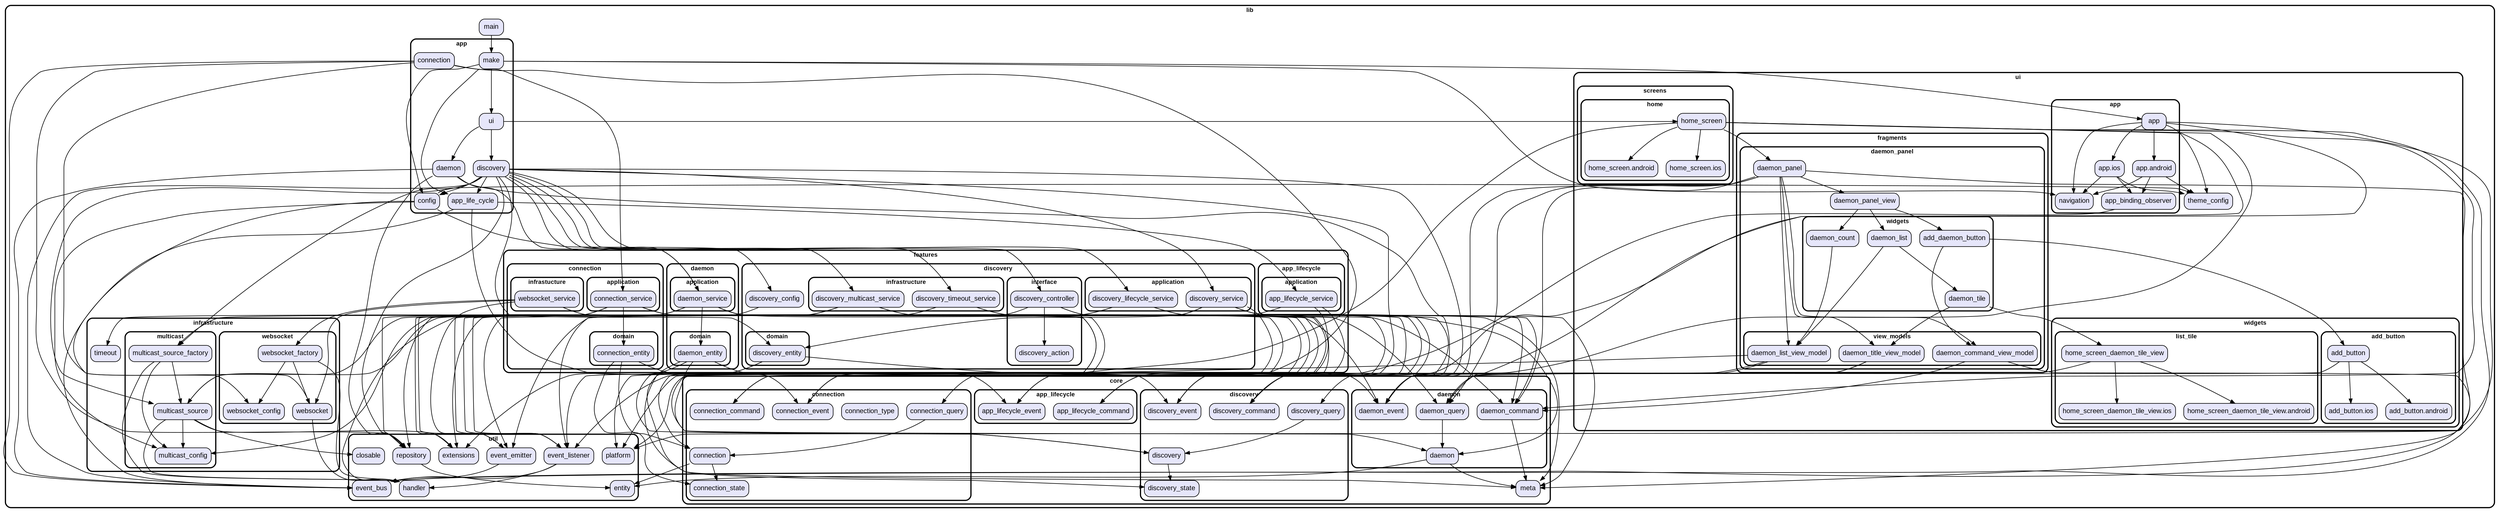digraph "" {
  graph [style=rounded fontname="Arial Black" fontsize=13 penwidth=2.6];
  node [shape=rect style="filled,rounded" fontname=Arial fontsize=15 fillcolor=Lavender penwidth=1.3];
  edge [penwidth=1.3];
  "/ui/fragments/daemon_panel/view_models/daemon_command_view_model.dart" [label="daemon_command_view_model"];
  "/ui/fragments/daemon_panel/view_models/daemon_title_view_model.dart" [label="daemon_title_view_model"];
  "/ui/fragments/daemon_panel/view_models/daemon_list_view_model.dart" [label="daemon_list_view_model"];
  "/ui/fragments/daemon_panel/daemon_panel.dart" [label="daemon_panel"];
  "/ui/fragments/daemon_panel/daemon_panel_view.dart" [label="daemon_panel_view"];
  "/ui/fragments/daemon_panel/widgets/daemon_tile.dart" [label="daemon_tile"];
  "/ui/fragments/daemon_panel/widgets/daemon_list.dart" [label="daemon_list"];
  "/ui/fragments/daemon_panel/widgets/daemon_count.dart" [label="daemon_count"];
  "/ui/fragments/daemon_panel/widgets/add_daemon_button.dart" [label="add_daemon_button"];
  "/ui/app/app.android.dart" [label="app.android"];
  "/ui/app/app_binding_observer.dart" [label="app_binding_observer"];
  "/ui/app/app.ios.dart" [label="app.ios"];
  "/ui/app/navigation.dart" [label="navigation"];
  "/ui/app/app.dart" [label="app"];
  "/ui/screens/home/home_screen.android.dart" [label="home_screen.android"];
  "/ui/screens/home/home_screen.ios.dart" [label="home_screen.ios"];
  "/ui/screens/home/home_screen.dart" [label="home_screen"];
  "/ui/theme_config.dart" [label="theme_config"];
  "/ui/widgets/list_tile/home_screen_daemon_tile_view.ios.dart" [label="home_screen_daemon_tile_view.ios"];
  "/ui/widgets/list_tile/home_screen_daemon_tile_view.android.dart" [label="home_screen_daemon_tile_view.android"];
  "/ui/widgets/list_tile/home_screen_daemon_tile_view.dart" [label="home_screen_daemon_tile_view"];
  "/ui/widgets/add_button/add_button.dart" [label="add_button"];
  "/ui/widgets/add_button/add_button.ios.dart" [label="add_button.ios"];
  "/ui/widgets/add_button/add_button.android.dart" [label="add_button.android"];
  "/core/meta.dart" [label="meta"];
  "/core/connection/connection_command.dart" [label="connection_command"];
  "/core/connection/connection_type.dart" [label="connection_type"];
  "/core/connection/connection.dart" [label="connection"];
  "/core/connection/connection_state.dart" [label="connection_state"];
  "/core/connection/connection_query.dart" [label="connection_query"];
  "/core/connection/connection_event.dart" [label="connection_event"];
  "/core/discovery/discovery_state.dart" [label="discovery_state"];
  "/core/discovery/discovery_query.dart" [label="discovery_query"];
  "/core/discovery/discovery_event.dart" [label="discovery_event"];
  "/core/discovery/discovery_command.dart" [label="discovery_command"];
  "/core/discovery/discovery.dart" [label="discovery"];
  "/core/daemon/daemon.dart" [label="daemon"];
  "/core/daemon/daemon_query.dart" [label="daemon_query"];
  "/core/daemon/daemon_event.dart" [label="daemon_event"];
  "/core/daemon/daemon_command.dart" [label="daemon_command"];
  "/core/app_lifecycle/app_lifecycle_command.dart" [label="app_lifecycle_command"];
  "/core/app_lifecycle/app_lifecycle_event.dart" [label="app_lifecycle_event"];
  "/app/daemon.dart" [label="daemon"];
  "/app/ui.dart" [label="ui"];
  "/app/config.dart" [label="config"];
  "/app/connection.dart" [label="connection"];
  "/app/app_life_cycle.dart" [label="app_life_cycle"];
  "/app/discovery.dart" [label="discovery"];
  "/app/make.dart" [label="make"];
  "/util/handler.dart" [label="handler"];
  "/util/event_bus.dart" [label="event_bus"];
  "/util/extensions.dart" [label="extensions"];
  "/util/repository.dart" [label="repository"];
  "/util/event_emitter.dart" [label="event_emitter"];
  "/util/platform.dart" [label="platform"];
  "/util/event_listener.dart" [label="event_listener"];
  "/util/closable.dart" [label="closable"];
  "/util/entity.dart" [label="entity"];
  "/features/connection/infrastucture/websocket_service.dart" [label="websocket_service"];
  "/features/connection/application/connection_service.dart" [label="connection_service"];
  "/features/connection/domain/connection_entity.dart" [label="connection_entity"];
  "/features/discovery/interface/discovery_controller.dart" [label="discovery_controller"];
  "/features/discovery/interface/discovery_action.dart" [label="discovery_action"];
  "/features/discovery/discovery_config.dart" [label="discovery_config"];
  "/features/discovery/application/discovery_lifecycle_service.dart" [label="discovery_lifecycle_service"];
  "/features/discovery/application/discovery_service.dart" [label="discovery_service"];
  "/features/discovery/infrastructure/discovery_multicast_service.dart" [label="discovery_multicast_service"];
  "/features/discovery/infrastructure/discovery_timeout_service.dart" [label="discovery_timeout_service"];
  "/features/discovery/domain/discovery_entity.dart" [label="discovery_entity"];
  "/features/daemon/application/daemon_service.dart" [label="daemon_service"];
  "/features/daemon/domain/daemon_entity.dart" [label="daemon_entity"];
  "/features/app_lifecycle/application/app_lifecycle_service.dart" [label="app_lifecycle_service"];
  "/main.dart" [label="main"];
  "/infrastructure/websocket/websocket_config.dart" [label="websocket_config"];
  "/infrastructure/websocket/websocket.dart" [label="websocket"];
  "/infrastructure/websocket/websocket_factory.dart" [label="websocket_factory"];
  "/infrastructure/multicast/multicast_source_factory.dart" [label="multicast_source_factory"];
  "/infrastructure/multicast/multicast_source.dart" [label="multicast_source"];
  "/infrastructure/multicast/multicast_config.dart" [label="multicast_config"];
  "/infrastructure/timeout.dart" [label="timeout"];
  subgraph "cluster~" {
    label="lib";
    "/main.dart";
    subgraph "cluster~/ui" {
      label="ui";
      "/ui/theme_config.dart";
      subgraph "cluster~/ui/fragments" {
        label="fragments";
        subgraph "cluster~/ui/fragments/daemon_panel" {
          label="daemon_panel";
          "/ui/fragments/daemon_panel/daemon_panel.dart";
          "/ui/fragments/daemon_panel/daemon_panel_view.dart";
          subgraph "cluster~/ui/fragments/daemon_panel/view_models" {
            label="view_models";
            "/ui/fragments/daemon_panel/view_models/daemon_command_view_model.dart";
            "/ui/fragments/daemon_panel/view_models/daemon_title_view_model.dart";
            "/ui/fragments/daemon_panel/view_models/daemon_list_view_model.dart";
          }
          subgraph "cluster~/ui/fragments/daemon_panel/widgets" {
            label="widgets";
            "/ui/fragments/daemon_panel/widgets/daemon_tile.dart";
            "/ui/fragments/daemon_panel/widgets/daemon_list.dart";
            "/ui/fragments/daemon_panel/widgets/daemon_count.dart";
            "/ui/fragments/daemon_panel/widgets/add_daemon_button.dart";
          }
        }
      }
      subgraph "cluster~/ui/app" {
        label="app";
        "/ui/app/app.android.dart";
        "/ui/app/app_binding_observer.dart";
        "/ui/app/app.ios.dart";
        "/ui/app/navigation.dart";
        "/ui/app/app.dart";
      }
      subgraph "cluster~/ui/screens" {
        label="screens";
        subgraph "cluster~/ui/screens/home" {
          label="home";
          "/ui/screens/home/home_screen.android.dart";
          "/ui/screens/home/home_screen.ios.dart";
          "/ui/screens/home/home_screen.dart";
        }
      }
      subgraph "cluster~/ui/widgets" {
        label="widgets";
        subgraph "cluster~/ui/widgets/list_tile" {
          label="list_tile";
          "/ui/widgets/list_tile/home_screen_daemon_tile_view.ios.dart";
          "/ui/widgets/list_tile/home_screen_daemon_tile_view.android.dart";
          "/ui/widgets/list_tile/home_screen_daemon_tile_view.dart";
        }
        subgraph "cluster~/ui/widgets/add_button" {
          label="add_button";
          "/ui/widgets/add_button/add_button.dart";
          "/ui/widgets/add_button/add_button.ios.dart";
          "/ui/widgets/add_button/add_button.android.dart";
        }
      }
    }
    subgraph "cluster~/core" {
      label="core";
      "/core/meta.dart";
      subgraph "cluster~/core/connection" {
        label="connection";
        "/core/connection/connection_command.dart";
        "/core/connection/connection_type.dart";
        "/core/connection/connection.dart";
        "/core/connection/connection_state.dart";
        "/core/connection/connection_query.dart";
        "/core/connection/connection_event.dart";
      }
      subgraph "cluster~/core/discovery" {
        label="discovery";
        "/core/discovery/discovery_state.dart";
        "/core/discovery/discovery_query.dart";
        "/core/discovery/discovery_event.dart";
        "/core/discovery/discovery_command.dart";
        "/core/discovery/discovery.dart";
      }
      subgraph "cluster~/core/daemon" {
        label="daemon";
        "/core/daemon/daemon.dart";
        "/core/daemon/daemon_query.dart";
        "/core/daemon/daemon_event.dart";
        "/core/daemon/daemon_command.dart";
      }
      subgraph "cluster~/core/app_lifecycle" {
        label="app_lifecycle";
        "/core/app_lifecycle/app_lifecycle_command.dart";
        "/core/app_lifecycle/app_lifecycle_event.dart";
      }
    }
    subgraph "cluster~/app" {
      label="app";
      "/app/daemon.dart";
      "/app/ui.dart";
      "/app/config.dart";
      "/app/connection.dart";
      "/app/app_life_cycle.dart";
      "/app/discovery.dart";
      "/app/make.dart";
    }
    subgraph "cluster~/util" {
      label="util";
      "/util/handler.dart";
      "/util/event_bus.dart";
      "/util/extensions.dart";
      "/util/repository.dart";
      "/util/event_emitter.dart";
      "/util/platform.dart";
      "/util/event_listener.dart";
      "/util/closable.dart";
      "/util/entity.dart";
    }
    subgraph "cluster~/features" {
      label="features";
      subgraph "cluster~/features/connection" {
        label="connection";
        subgraph "cluster~/features/connection/infrastucture" {
          label="infrastucture";
          "/features/connection/infrastucture/websocket_service.dart";
        }
        subgraph "cluster~/features/connection/application" {
          label="application";
          "/features/connection/application/connection_service.dart";
        }
        subgraph "cluster~/features/connection/domain" {
          label="domain";
          "/features/connection/domain/connection_entity.dart";
        }
      }
      subgraph "cluster~/features/discovery" {
        label="discovery";
        "/features/discovery/discovery_config.dart";
        subgraph "cluster~/features/discovery/interface" {
          label="interface";
          "/features/discovery/interface/discovery_controller.dart";
          "/features/discovery/interface/discovery_action.dart";
        }
        subgraph "cluster~/features/discovery/application" {
          label="application";
          "/features/discovery/application/discovery_lifecycle_service.dart";
          "/features/discovery/application/discovery_service.dart";
        }
        subgraph "cluster~/features/discovery/infrastructure" {
          label="infrastructure";
          "/features/discovery/infrastructure/discovery_multicast_service.dart";
          "/features/discovery/infrastructure/discovery_timeout_service.dart";
        }
        subgraph "cluster~/features/discovery/domain" {
          label="domain";
          "/features/discovery/domain/discovery_entity.dart";
        }
      }
      subgraph "cluster~/features/daemon" {
        label="daemon";
        subgraph "cluster~/features/daemon/application" {
          label="application";
          "/features/daemon/application/daemon_service.dart";
        }
        subgraph "cluster~/features/daemon/domain" {
          label="domain";
          "/features/daemon/domain/daemon_entity.dart";
        }
      }
      subgraph "cluster~/features/app_lifecycle" {
        label="app_lifecycle";
        subgraph "cluster~/features/app_lifecycle/application" {
          label="application";
          "/features/app_lifecycle/application/app_lifecycle_service.dart";
        }
      }
    }
    subgraph "cluster~/infrastructure" {
      label="infrastructure";
      "/infrastructure/timeout.dart";
      subgraph "cluster~/infrastructure/websocket" {
        label="websocket";
        "/infrastructure/websocket/websocket_config.dart";
        "/infrastructure/websocket/websocket.dart";
        "/infrastructure/websocket/websocket_factory.dart";
      }
      subgraph "cluster~/infrastructure/multicast" {
        label="multicast";
        "/infrastructure/multicast/multicast_source_factory.dart";
        "/infrastructure/multicast/multicast_source.dart";
        "/infrastructure/multicast/multicast_config.dart";
      }
    }
  }
  "/ui/fragments/daemon_panel/view_models/daemon_command_view_model.dart" -> "/core/daemon/daemon_command.dart";
  "/ui/fragments/daemon_panel/view_models/daemon_command_view_model.dart" -> "/core/meta.dart";
  "/ui/fragments/daemon_panel/view_models/daemon_title_view_model.dart" -> "/core/daemon/daemon_event.dart";
  "/ui/fragments/daemon_panel/view_models/daemon_title_view_model.dart" -> "/core/daemon/daemon_query.dart";
  "/ui/fragments/daemon_panel/view_models/daemon_title_view_model.dart" -> "/util/event_listener.dart";
  "/ui/fragments/daemon_panel/view_models/daemon_list_view_model.dart" -> "/core/daemon/daemon_event.dart";
  "/ui/fragments/daemon_panel/view_models/daemon_list_view_model.dart" -> "/core/daemon/daemon_query.dart";
  "/ui/fragments/daemon_panel/view_models/daemon_list_view_model.dart" -> "/util/event_listener.dart";
  "/ui/fragments/daemon_panel/daemon_panel.dart" -> "/core/daemon/daemon_command.dart";
  "/ui/fragments/daemon_panel/daemon_panel.dart" -> "/core/daemon/daemon_event.dart";
  "/ui/fragments/daemon_panel/daemon_panel.dart" -> "/core/daemon/daemon_query.dart";
  "/ui/fragments/daemon_panel/daemon_panel.dart" -> "/ui/fragments/daemon_panel/daemon_panel_view.dart";
  "/ui/fragments/daemon_panel/daemon_panel.dart" -> "/ui/fragments/daemon_panel/view_models/daemon_command_view_model.dart";
  "/ui/fragments/daemon_panel/daemon_panel.dart" -> "/ui/fragments/daemon_panel/view_models/daemon_list_view_model.dart";
  "/ui/fragments/daemon_panel/daemon_panel.dart" -> "/ui/fragments/daemon_panel/view_models/daemon_title_view_model.dart";
  "/ui/fragments/daemon_panel/daemon_panel.dart" -> "/util/event_bus.dart";
  "/ui/fragments/daemon_panel/daemon_panel_view.dart" -> "/ui/fragments/daemon_panel/widgets/add_daemon_button.dart";
  "/ui/fragments/daemon_panel/daemon_panel_view.dart" -> "/ui/fragments/daemon_panel/widgets/daemon_list.dart";
  "/ui/fragments/daemon_panel/daemon_panel_view.dart" -> "/ui/fragments/daemon_panel/widgets/daemon_count.dart";
  "/ui/fragments/daemon_panel/widgets/daemon_tile.dart" -> "/ui/fragments/daemon_panel/view_models/daemon_title_view_model.dart";
  "/ui/fragments/daemon_panel/widgets/daemon_tile.dart" -> "/ui/widgets/list_tile/home_screen_daemon_tile_view.dart";
  "/ui/fragments/daemon_panel/widgets/daemon_list.dart" -> "/ui/fragments/daemon_panel/view_models/daemon_list_view_model.dart";
  "/ui/fragments/daemon_panel/widgets/daemon_list.dart" -> "/ui/fragments/daemon_panel/widgets/daemon_tile.dart";
  "/ui/fragments/daemon_panel/widgets/daemon_count.dart" -> "/ui/fragments/daemon_panel/view_models/daemon_list_view_model.dart";
  "/ui/fragments/daemon_panel/widgets/add_daemon_button.dart" -> "/ui/fragments/daemon_panel/view_models/daemon_command_view_model.dart";
  "/ui/fragments/daemon_panel/widgets/add_daemon_button.dart" -> "/ui/widgets/add_button/add_button.dart";
  "/ui/app/app.android.dart" -> "/ui/app/app_binding_observer.dart";
  "/ui/app/app.android.dart" -> "/ui/app/navigation.dart";
  "/ui/app/app.android.dart" -> "/ui/theme_config.dart";
  "/ui/app/app_binding_observer.dart" -> "/core/app_lifecycle/app_lifecycle_command.dart";
  "/ui/app/app.ios.dart" -> "/ui/app/app_binding_observer.dart";
  "/ui/app/app.ios.dart" -> "/ui/app/navigation.dart";
  "/ui/app/app.ios.dart" -> "/ui/theme_config.dart";
  "/ui/app/app.dart" -> "/core/app_lifecycle/app_lifecycle_command.dart";
  "/ui/app/app.dart" -> "/ui/app/app.android.dart";
  "/ui/app/app.dart" -> "/ui/app/app.ios.dart";
  "/ui/app/app.dart" -> "/ui/app/navigation.dart";
  "/ui/app/app.dart" -> "/ui/theme_config.dart";
  "/ui/app/app.dart" -> "/util/platform.dart";
  "/ui/screens/home/home_screen.dart" -> "/core/daemon/daemon_command.dart";
  "/ui/screens/home/home_screen.dart" -> "/core/daemon/daemon_event.dart";
  "/ui/screens/home/home_screen.dart" -> "/core/daemon/daemon_query.dart";
  "/ui/screens/home/home_screen.dart" -> "/ui/fragments/daemon_panel/daemon_panel.dart";
  "/ui/screens/home/home_screen.dart" -> "/ui/screens/home/home_screen.android.dart";
  "/ui/screens/home/home_screen.dart" -> "/ui/screens/home/home_screen.ios.dart";
  "/ui/screens/home/home_screen.dart" -> "/util/event_bus.dart";
  "/ui/screens/home/home_screen.dart" -> "/util/platform.dart";
  "/ui/widgets/list_tile/home_screen_daemon_tile_view.dart" -> "/ui/widgets/list_tile/home_screen_daemon_tile_view.android.dart";
  "/ui/widgets/list_tile/home_screen_daemon_tile_view.dart" -> "/ui/widgets/list_tile/home_screen_daemon_tile_view.ios.dart";
  "/ui/widgets/list_tile/home_screen_daemon_tile_view.dart" -> "/util/platform.dart";
  "/ui/widgets/add_button/add_button.dart" -> "/ui/widgets/add_button/add_button.android.dart";
  "/ui/widgets/add_button/add_button.dart" -> "/ui/widgets/add_button/add_button.ios.dart";
  "/ui/widgets/add_button/add_button.dart" -> "/util/platform.dart";
  "/core/connection/connection.dart" -> "/core/connection/connection_state.dart";
  "/core/connection/connection.dart" -> "/util/entity.dart";
  "/core/connection/connection_query.dart" -> "/core/connection/connection.dart";
  "/core/discovery/discovery_query.dart" -> "/core/discovery/discovery.dart";
  "/core/discovery/discovery.dart" -> "/core/discovery/discovery_state.dart";
  "/core/daemon/daemon.dart" -> "/core/meta.dart";
  "/core/daemon/daemon.dart" -> "/util/entity.dart";
  "/core/daemon/daemon_query.dart" -> "/core/daemon/daemon.dart";
  "/core/daemon/daemon_command.dart" -> "/core/meta.dart";
  "/app/daemon.dart" -> "/core/daemon/daemon_event.dart";
  "/app/daemon.dart" -> "/features/daemon/application/daemon_service.dart";
  "/app/daemon.dart" -> "/util/event_bus.dart";
  "/app/daemon.dart" -> "/util/repository.dart";
  "/app/ui.dart" -> "/app/daemon.dart";
  "/app/ui.dart" -> "/app/discovery.dart";
  "/app/ui.dart" -> "/ui/screens/home/home_screen.dart";
  "/app/config.dart" -> "/features/discovery/discovery_config.dart";
  "/app/config.dart" -> "/infrastructure/multicast/multicast_config.dart";
  "/app/config.dart" -> "/infrastructure/websocket/websocket_config.dart";
  "/app/config.dart" -> "/ui/theme_config.dart";
  "/app/connection.dart" -> "/core/connection/connection_event.dart";
  "/app/connection.dart" -> "/features/connection/application/connection_service.dart";
  "/app/connection.dart" -> "/infrastructure/websocket/websocket.dart";
  "/app/connection.dart" -> "/util/event_bus.dart";
  "/app/connection.dart" -> "/util/repository.dart";
  "/app/app_life_cycle.dart" -> "/core/app_lifecycle/app_lifecycle_event.dart";
  "/app/app_life_cycle.dart" -> "/features/app_lifecycle/application/app_lifecycle_service.dart";
  "/app/app_life_cycle.dart" -> "/util/event_bus.dart";
  "/app/discovery.dart" -> "/app/app_life_cycle.dart";
  "/app/discovery.dart" -> "/app/config.dart";
  "/app/discovery.dart" -> "/core/daemon/daemon_event.dart";
  "/app/discovery.dart" -> "/core/discovery/discovery_event.dart";
  "/app/discovery.dart" -> "/features/daemon/application/daemon_service.dart";
  "/app/discovery.dart" -> "/features/discovery/application/discovery_lifecycle_service.dart";
  "/app/discovery.dart" -> "/features/discovery/application/discovery_service.dart";
  "/app/discovery.dart" -> "/features/discovery/domain/discovery_entity.dart";
  "/app/discovery.dart" -> "/features/discovery/infrastructure/discovery_multicast_service.dart";
  "/app/discovery.dart" -> "/features/discovery/infrastructure/discovery_timeout_service.dart";
  "/app/discovery.dart" -> "/features/discovery/interface/discovery_controller.dart";
  "/app/discovery.dart" -> "/infrastructure/multicast/multicast_source.dart";
  "/app/discovery.dart" -> "/infrastructure/multicast/multicast_source_factory.dart";
  "/app/discovery.dart" -> "/util/event_bus.dart";
  "/app/discovery.dart" -> "/util/repository.dart";
  "/app/make.dart" -> "/app/app_life_cycle.dart";
  "/app/make.dart" -> "/app/config.dart";
  "/app/make.dart" -> "/app/ui.dart";
  "/app/make.dart" -> "/ui/app/app.dart";
  "/app/make.dart" -> "/ui/app/navigation.dart";
  "/util/repository.dart" -> "/util/entity.dart";
  "/util/event_emitter.dart" -> "/util/event_bus.dart";
  "/util/event_listener.dart" -> "/util/event_bus.dart";
  "/util/event_listener.dart" -> "/util/handler.dart";
  "/features/connection/infrastucture/websocket_service.dart" -> "/core/connection/connection_command.dart";
  "/features/connection/infrastucture/websocket_service.dart" -> "/core/connection/connection_event.dart";
  "/features/connection/infrastucture/websocket_service.dart" -> "/infrastructure/websocket/websocket.dart";
  "/features/connection/infrastucture/websocket_service.dart" -> "/infrastructure/websocket/websocket_factory.dart";
  "/features/connection/infrastucture/websocket_service.dart" -> "/util/event_listener.dart";
  "/features/connection/application/connection_service.dart" -> "/core/connection/connection.dart";
  "/features/connection/application/connection_service.dart" -> "/core/connection/connection_command.dart";
  "/features/connection/application/connection_service.dart" -> "/core/connection/connection_event.dart";
  "/features/connection/application/connection_service.dart" -> "/core/connection/connection_query.dart";
  "/features/connection/application/connection_service.dart" -> "/features/connection/domain/connection_entity.dart";
  "/features/connection/application/connection_service.dart" -> "/util/event_emitter.dart";
  "/features/connection/application/connection_service.dart" -> "/util/extensions.dart";
  "/features/connection/application/connection_service.dart" -> "/util/repository.dart";
  "/features/connection/domain/connection_entity.dart" -> "/core/connection/connection.dart";
  "/features/connection/domain/connection_entity.dart" -> "/core/connection/connection_event.dart";
  "/features/connection/domain/connection_entity.dart" -> "/core/connection/connection_state.dart";
  "/features/discovery/interface/discovery_controller.dart" -> "/core/daemon/daemon_command.dart";
  "/features/discovery/interface/discovery_controller.dart" -> "/core/meta.dart";
  "/features/discovery/interface/discovery_controller.dart" -> "/features/discovery/interface/discovery_action.dart";
  "/features/discovery/interface/discovery_controller.dart" -> "/util/handler.dart";
  "/features/discovery/discovery_config.dart" -> "/infrastructure/multicast/multicast_config.dart";
  "/features/discovery/application/discovery_lifecycle_service.dart" -> "/core/app_lifecycle/app_lifecycle_event.dart";
  "/features/discovery/application/discovery_lifecycle_service.dart" -> "/core/discovery/discovery_command.dart";
  "/features/discovery/application/discovery_lifecycle_service.dart" -> "/infrastructure/multicast/multicast_source.dart";
  "/features/discovery/application/discovery_lifecycle_service.dart" -> "/util/event_listener.dart";
  "/features/discovery/application/discovery_service.dart" -> "/core/discovery/discovery.dart";
  "/features/discovery/application/discovery_service.dart" -> "/core/discovery/discovery_command.dart";
  "/features/discovery/application/discovery_service.dart" -> "/core/discovery/discovery_event.dart";
  "/features/discovery/application/discovery_service.dart" -> "/core/discovery/discovery_query.dart";
  "/features/discovery/application/discovery_service.dart" -> "/features/discovery/domain/discovery_entity.dart";
  "/features/discovery/application/discovery_service.dart" -> "/util/event_emitter.dart";
  "/features/discovery/application/discovery_service.dart" -> "/util/extensions.dart";
  "/features/discovery/infrastructure/discovery_multicast_service.dart" -> "/core/discovery/discovery_command.dart";
  "/features/discovery/infrastructure/discovery_multicast_service.dart" -> "/core/discovery/discovery_event.dart";
  "/features/discovery/infrastructure/discovery_multicast_service.dart" -> "/infrastructure/multicast/multicast_source.dart";
  "/features/discovery/infrastructure/discovery_multicast_service.dart" -> "/infrastructure/multicast/multicast_source_factory.dart";
  "/features/discovery/infrastructure/discovery_multicast_service.dart" -> "/util/event_listener.dart";
  "/features/discovery/infrastructure/discovery_timeout_service.dart" -> "/core/daemon/daemon_command.dart";
  "/features/discovery/infrastructure/discovery_timeout_service.dart" -> "/core/daemon/daemon_event.dart";
  "/features/discovery/infrastructure/discovery_timeout_service.dart" -> "/infrastructure/timeout.dart";
  "/features/discovery/infrastructure/discovery_timeout_service.dart" -> "/util/event_listener.dart";
  "/features/discovery/domain/discovery_entity.dart" -> "/core/discovery/discovery.dart";
  "/features/discovery/domain/discovery_entity.dart" -> "/core/discovery/discovery_event.dart";
  "/features/discovery/domain/discovery_entity.dart" -> "/core/discovery/discovery_state.dart";
  "/features/daemon/application/daemon_service.dart" -> "/core/daemon/daemon.dart";
  "/features/daemon/application/daemon_service.dart" -> "/core/daemon/daemon_command.dart";
  "/features/daemon/application/daemon_service.dart" -> "/core/daemon/daemon_event.dart";
  "/features/daemon/application/daemon_service.dart" -> "/core/daemon/daemon_query.dart";
  "/features/daemon/application/daemon_service.dart" -> "/core/meta.dart";
  "/features/daemon/application/daemon_service.dart" -> "/features/daemon/domain/daemon_entity.dart";
  "/features/daemon/application/daemon_service.dart" -> "/util/event_emitter.dart";
  "/features/daemon/application/daemon_service.dart" -> "/util/repository.dart";
  "/features/daemon/domain/daemon_entity.dart" -> "/core/daemon/daemon.dart";
  "/features/daemon/domain/daemon_entity.dart" -> "/core/daemon/daemon_event.dart";
  "/features/daemon/domain/daemon_entity.dart" -> "/core/meta.dart";
  "/features/daemon/domain/daemon_entity.dart" -> "/util/extensions.dart";
  "/features/app_lifecycle/application/app_lifecycle_service.dart" -> "/core/app_lifecycle/app_lifecycle_command.dart";
  "/features/app_lifecycle/application/app_lifecycle_service.dart" -> "/core/app_lifecycle/app_lifecycle_event.dart";
  "/features/app_lifecycle/application/app_lifecycle_service.dart" -> "/util/event_emitter.dart";
  "/main.dart" -> "/app/make.dart";
  "/infrastructure/websocket/websocket.dart" -> "/util/handler.dart";
  "/infrastructure/websocket/websocket_factory.dart" -> "/infrastructure/websocket/websocket.dart";
  "/infrastructure/websocket/websocket_factory.dart" -> "/infrastructure/websocket/websocket_config.dart";
  "/infrastructure/websocket/websocket_factory.dart" -> "/util/handler.dart";
  "/infrastructure/multicast/multicast_source_factory.dart" -> "/infrastructure/multicast/multicast_config.dart";
  "/infrastructure/multicast/multicast_source_factory.dart" -> "/infrastructure/multicast/multicast_source.dart";
  "/infrastructure/multicast/multicast_source_factory.dart" -> "/util/handler.dart";
  "/infrastructure/multicast/multicast_source.dart" -> "/infrastructure/multicast/multicast_config.dart";
  "/infrastructure/multicast/multicast_source.dart" -> "/util/closable.dart";
  "/infrastructure/multicast/multicast_source.dart" -> "/util/extensions.dart";
  "/infrastructure/multicast/multicast_source.dart" -> "/util/handler.dart";
}
